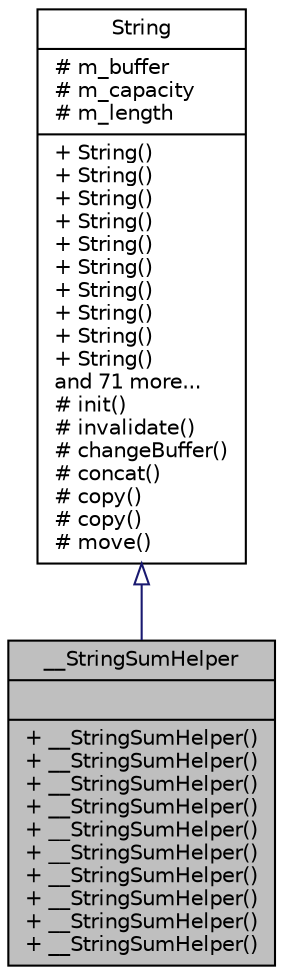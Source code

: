 digraph "__StringSumHelper"
{
  edge [fontname="Helvetica",fontsize="10",labelfontname="Helvetica",labelfontsize="10"];
  node [fontname="Helvetica",fontsize="10",shape=record];
  Node1 [label="{__StringSumHelper\n||+ __StringSumHelper()\l+ __StringSumHelper()\l+ __StringSumHelper()\l+ __StringSumHelper()\l+ __StringSumHelper()\l+ __StringSumHelper()\l+ __StringSumHelper()\l+ __StringSumHelper()\l+ __StringSumHelper()\l+ __StringSumHelper()\l}",height=0.2,width=0.4,color="black", fillcolor="grey75", style="filled", fontcolor="black"];
  Node2 -> Node1 [dir="back",color="midnightblue",fontsize="10",style="solid",arrowtail="onormal",fontname="Helvetica"];
  Node2 [label="{String\n|# m_buffer\l# m_capacity\l# m_length\l|+ String()\l+ String()\l+ String()\l+ String()\l+ String()\l+ String()\l+ String()\l+ String()\l+ String()\l+ String()\land 71 more...\l# init()\l# invalidate()\l# changeBuffer()\l# concat()\l# copy()\l# copy()\l# move()\l}",height=0.2,width=0.4,color="black", fillcolor="white", style="filled",URL="$d3/dee/classString.html"];
}
